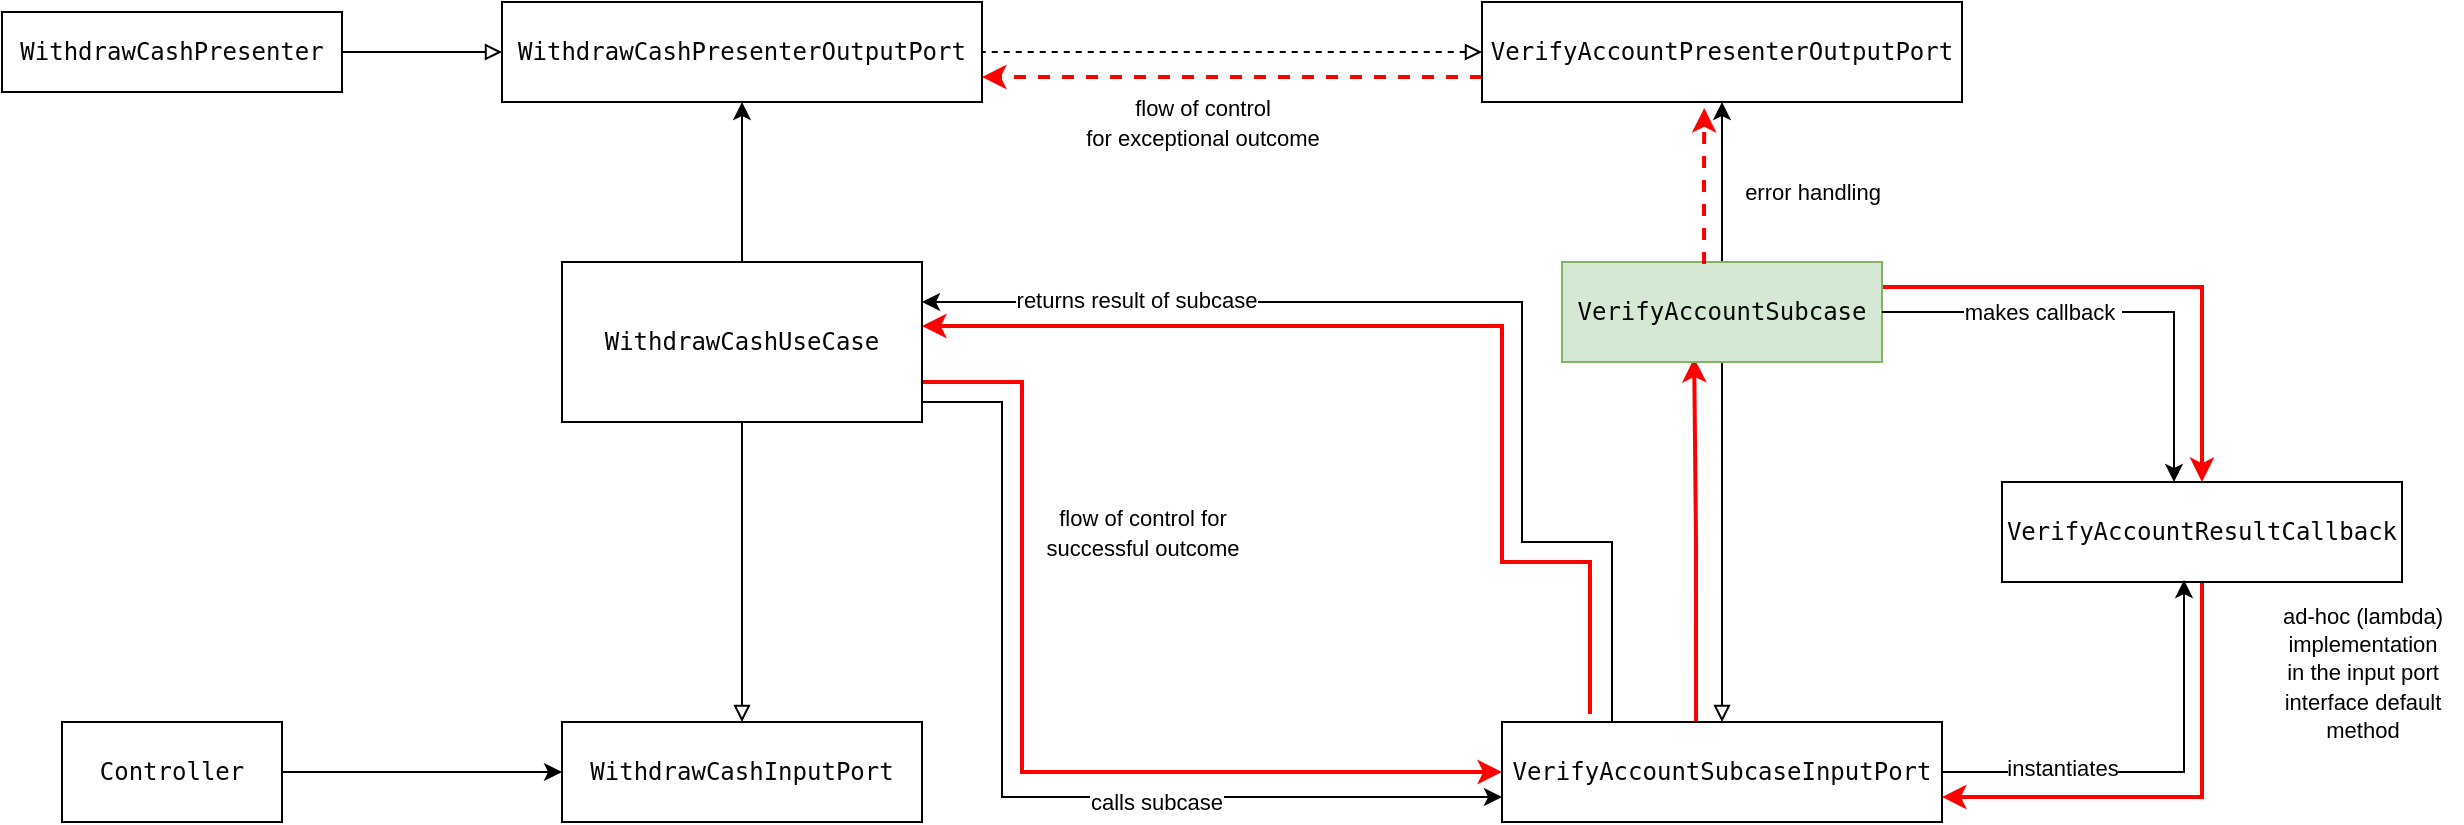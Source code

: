 <mxfile version="22.0.2" type="device">
  <diagram name="Page-1" id="gI2GMm-I9TD1jhmvMkOF">
    <mxGraphModel dx="2261" dy="803" grid="1" gridSize="10" guides="1" tooltips="1" connect="1" arrows="1" fold="1" page="1" pageScale="1" pageWidth="827" pageHeight="1169" math="0" shadow="0">
      <root>
        <mxCell id="0" />
        <mxCell id="1" parent="0" />
        <mxCell id="2FeR6aAYsPVe6zau4mwF-3" value="" style="edgeStyle=orthogonalEdgeStyle;rounded=0;orthogonalLoop=1;jettySize=auto;html=1;" parent="1" source="2FeR6aAYsPVe6zau4mwF-1" target="2FeR6aAYsPVe6zau4mwF-2" edge="1">
          <mxGeometry relative="1" as="geometry" />
        </mxCell>
        <mxCell id="2FeR6aAYsPVe6zau4mwF-1" value="&lt;div style=&quot;background-color:#ffffff;color:#080808&quot;&gt;&lt;pre style=&quot;font-family:&#39;JetBrains Mono&#39;,monospace;font-size:12,8pt;&quot;&gt;Controller&lt;/pre&gt;&lt;/div&gt;" style="html=1;whiteSpace=wrap;" parent="1" vertex="1">
          <mxGeometry x="10" y="410" width="110" height="50" as="geometry" />
        </mxCell>
        <mxCell id="2FeR6aAYsPVe6zau4mwF-5" value="" style="edgeStyle=orthogonalEdgeStyle;rounded=0;orthogonalLoop=1;jettySize=auto;html=1;fontFamily=Helvetica;fontSize=12;fontColor=default;startArrow=block;startFill=0;endArrow=none;endFill=0;" parent="1" source="2FeR6aAYsPVe6zau4mwF-2" target="2FeR6aAYsPVe6zau4mwF-4" edge="1">
          <mxGeometry relative="1" as="geometry" />
        </mxCell>
        <mxCell id="2FeR6aAYsPVe6zau4mwF-2" value="&lt;div style=&quot;background-color:#ffffff;color:#080808&quot;&gt;&lt;pre style=&quot;&quot;&gt;&lt;div&gt;&lt;pre style=&quot;font-family:&#39;JetBrains Mono&#39;,monospace;font-size:12,8pt;&quot;&gt;WithdrawCashInputPort&lt;/pre&gt;&lt;/div&gt;&lt;/pre&gt;&lt;/div&gt;" style="html=1;whiteSpace=wrap;" parent="1" vertex="1">
          <mxGeometry x="260" y="410" width="180" height="50" as="geometry" />
        </mxCell>
        <mxCell id="2FeR6aAYsPVe6zau4mwF-7" value="" style="edgeStyle=orthogonalEdgeStyle;rounded=0;orthogonalLoop=1;jettySize=auto;html=1;fontFamily=Helvetica;fontSize=12;fontColor=default;" parent="1" source="2FeR6aAYsPVe6zau4mwF-4" target="2FeR6aAYsPVe6zau4mwF-6" edge="1">
          <mxGeometry relative="1" as="geometry" />
        </mxCell>
        <mxCell id="2FeR6aAYsPVe6zau4mwF-30" style="edgeStyle=orthogonalEdgeStyle;rounded=0;orthogonalLoop=1;jettySize=auto;html=1;exitX=1;exitY=0.75;exitDx=0;exitDy=0;entryX=0;entryY=0.75;entryDx=0;entryDy=0;fontFamily=Helvetica;fontSize=12;fontColor=default;" parent="1" source="2FeR6aAYsPVe6zau4mwF-4" target="2FeR6aAYsPVe6zau4mwF-10" edge="1">
          <mxGeometry relative="1" as="geometry">
            <Array as="points">
              <mxPoint x="440" y="250" />
              <mxPoint x="480" y="250" />
              <mxPoint x="480" y="448" />
            </Array>
          </mxGeometry>
        </mxCell>
        <mxCell id="FRMG89Dmno3nN-ftNvYn-15" value="&lt;font style=&quot;font-size: 11px;&quot;&gt;calls subcase&lt;/font&gt;" style="edgeLabel;html=1;align=center;verticalAlign=middle;resizable=0;points=[];fontSize=12;fontFamily=Helvetica;fontColor=default;" vertex="1" connectable="0" parent="2FeR6aAYsPVe6zau4mwF-30">
          <mxGeometry x="0.3" y="-1" relative="1" as="geometry">
            <mxPoint x="1" y="1" as="offset" />
          </mxGeometry>
        </mxCell>
        <mxCell id="2FeR6aAYsPVe6zau4mwF-31" style="edgeStyle=orthogonalEdgeStyle;rounded=0;orthogonalLoop=1;jettySize=auto;html=1;exitX=1;exitY=0.75;exitDx=0;exitDy=0;entryX=0;entryY=0.5;entryDx=0;entryDy=0;fontFamily=Helvetica;fontSize=12;fontColor=default;fillColor=#f8cecc;strokeColor=#FF0000;strokeWidth=2;" parent="1" source="2FeR6aAYsPVe6zau4mwF-4" target="2FeR6aAYsPVe6zau4mwF-10" edge="1">
          <mxGeometry relative="1" as="geometry">
            <Array as="points">
              <mxPoint x="490" y="240" />
              <mxPoint x="490" y="435" />
            </Array>
          </mxGeometry>
        </mxCell>
        <mxCell id="2FeR6aAYsPVe6zau4mwF-4" value="&lt;div style=&quot;background-color:#ffffff;color:#080808&quot;&gt;&lt;pre style=&quot;&quot;&gt;&lt;div&gt;&lt;pre style=&quot;font-family:&#39;JetBrains Mono&#39;,monospace;font-size:12,8pt;&quot;&gt;WithdrawCashUseCase&lt;/pre&gt;&lt;/div&gt;&lt;/pre&gt;&lt;/div&gt;" style="html=1;whiteSpace=wrap;" parent="1" vertex="1">
          <mxGeometry x="260" y="180" width="180" height="80" as="geometry" />
        </mxCell>
        <mxCell id="2FeR6aAYsPVe6zau4mwF-9" value="" style="edgeStyle=orthogonalEdgeStyle;rounded=0;orthogonalLoop=1;jettySize=auto;html=1;fontFamily=Helvetica;fontSize=12;fontColor=default;startArrow=block;startFill=0;endArrow=none;endFill=0;" parent="1" source="2FeR6aAYsPVe6zau4mwF-6" target="2FeR6aAYsPVe6zau4mwF-8" edge="1">
          <mxGeometry relative="1" as="geometry" />
        </mxCell>
        <mxCell id="2FeR6aAYsPVe6zau4mwF-6" value="&lt;div style=&quot;background-color:#ffffff;color:#080808&quot;&gt;&lt;pre style=&quot;&quot;&gt;&lt;pre style=&quot;font-family:&#39;JetBrains Mono&#39;,monospace;font-size:12,8pt;&quot;&gt;&lt;div&gt;&lt;pre style=&quot;font-family:&#39;JetBrains Mono&#39;,monospace;font-size:12,8pt;&quot;&gt;WithdrawCashPresenterOutputPort&lt;/pre&gt;&lt;/div&gt;&lt;/pre&gt;&lt;/pre&gt;&lt;/div&gt;" style="html=1;whiteSpace=wrap;" parent="1" vertex="1">
          <mxGeometry x="230" y="50" width="240" height="50" as="geometry" />
        </mxCell>
        <mxCell id="2FeR6aAYsPVe6zau4mwF-8" value="&lt;div style=&quot;background-color:#ffffff;color:#080808&quot;&gt;&lt;pre style=&quot;&quot;&gt;&lt;pre style=&quot;font-family:&#39;JetBrains Mono&#39;,monospace;font-size:12,8pt;&quot;&gt;&lt;pre style=&quot;font-family:&#39;JetBrains Mono&#39;,monospace;font-size:12,8pt;&quot;&gt;&lt;div&gt;&lt;pre style=&quot;font-family:&#39;JetBrains Mono&#39;,monospace;font-size:12,8pt;&quot;&gt;WithdrawCashPresenter&lt;/pre&gt;&lt;/div&gt;&lt;/pre&gt;&lt;/pre&gt;&lt;/pre&gt;&lt;/div&gt;" style="html=1;whiteSpace=wrap;" parent="1" vertex="1">
          <mxGeometry x="-20" y="55" width="170" height="40" as="geometry" />
        </mxCell>
        <mxCell id="2FeR6aAYsPVe6zau4mwF-14" value="" style="edgeStyle=orthogonalEdgeStyle;rounded=0;orthogonalLoop=1;jettySize=auto;html=1;fontFamily=Helvetica;fontSize=12;fontColor=default;endArrow=none;endFill=0;startArrow=block;startFill=0;" parent="1" source="2FeR6aAYsPVe6zau4mwF-10" target="2FeR6aAYsPVe6zau4mwF-13" edge="1">
          <mxGeometry relative="1" as="geometry" />
        </mxCell>
        <mxCell id="FRMG89Dmno3nN-ftNvYn-4" style="edgeStyle=orthogonalEdgeStyle;shape=connector;rounded=0;orthogonalLoop=1;jettySize=auto;html=1;exitX=0.25;exitY=0;exitDx=0;exitDy=0;entryX=1;entryY=0.25;entryDx=0;entryDy=0;labelBackgroundColor=default;strokeColor=default;align=center;verticalAlign=middle;fontFamily=Helvetica;fontSize=12;fontColor=default;endArrow=classic;" edge="1" parent="1" source="2FeR6aAYsPVe6zau4mwF-10" target="2FeR6aAYsPVe6zau4mwF-4">
          <mxGeometry relative="1" as="geometry">
            <Array as="points">
              <mxPoint x="785" y="320" />
              <mxPoint x="740" y="320" />
              <mxPoint x="740" y="200" />
            </Array>
          </mxGeometry>
        </mxCell>
        <mxCell id="FRMG89Dmno3nN-ftNvYn-8" value="&lt;font style=&quot;font-size: 11px;&quot;&gt;returns result of subcase&lt;/font&gt;" style="edgeLabel;html=1;align=center;verticalAlign=middle;resizable=0;points=[];fontSize=12;fontFamily=Helvetica;fontColor=default;" vertex="1" connectable="0" parent="FRMG89Dmno3nN-ftNvYn-4">
          <mxGeometry x="0.614" y="-1" relative="1" as="geometry">
            <mxPoint as="offset" />
          </mxGeometry>
        </mxCell>
        <mxCell id="FRMG89Dmno3nN-ftNvYn-22" style="edgeStyle=orthogonalEdgeStyle;shape=connector;rounded=0;orthogonalLoop=1;jettySize=auto;html=1;exitX=0.441;exitY=0;exitDx=0;exitDy=0;labelBackgroundColor=default;strokeColor=#FF0000;strokeWidth=2;align=center;verticalAlign=middle;fontFamily=Helvetica;fontSize=12;fontColor=default;endArrow=classic;fillColor=#f8cecc;exitPerimeter=0;entryX=0.413;entryY=0.96;entryDx=0;entryDy=0;entryPerimeter=0;" edge="1" parent="1" source="2FeR6aAYsPVe6zau4mwF-10" target="2FeR6aAYsPVe6zau4mwF-13">
          <mxGeometry relative="1" as="geometry">
            <mxPoint x="840" y="230" as="targetPoint" />
          </mxGeometry>
        </mxCell>
        <mxCell id="2FeR6aAYsPVe6zau4mwF-10" value="&lt;div style=&quot;background-color:#ffffff;color:#080808&quot;&gt;&lt;pre style=&quot;&quot;&gt;&lt;pre style=&quot;font-family:&#39;JetBrains Mono&#39;,monospace;font-size:12,8pt;&quot;&gt;&lt;div&gt;&lt;pre style=&quot;font-family:&#39;JetBrains Mono&#39;,monospace;font-size:12,8pt;&quot;&gt;VerifyAccountSubcaseInputPort&lt;/pre&gt;&lt;/div&gt;&lt;/pre&gt;&lt;/pre&gt;&lt;/div&gt;" style="html=1;whiteSpace=wrap;" parent="1" vertex="1">
          <mxGeometry x="730" y="410" width="220" height="50" as="geometry" />
        </mxCell>
        <mxCell id="2FeR6aAYsPVe6zau4mwF-16" value="" style="edgeStyle=orthogonalEdgeStyle;rounded=0;orthogonalLoop=1;jettySize=auto;html=1;fontFamily=Helvetica;fontSize=12;fontColor=default;" parent="1" source="2FeR6aAYsPVe6zau4mwF-13" target="2FeR6aAYsPVe6zau4mwF-15" edge="1">
          <mxGeometry relative="1" as="geometry" />
        </mxCell>
        <mxCell id="FRMG89Dmno3nN-ftNvYn-6" style="edgeStyle=orthogonalEdgeStyle;shape=connector;rounded=0;orthogonalLoop=1;jettySize=auto;html=1;exitX=1;exitY=0.25;exitDx=0;exitDy=0;labelBackgroundColor=default;strokeColor=#FF0000;strokeWidth=2;align=center;verticalAlign=middle;fontFamily=Helvetica;fontSize=12;fontColor=default;endArrow=classic;fillColor=#f8cecc;" edge="1" parent="1" source="2FeR6aAYsPVe6zau4mwF-13" target="2FeR6aAYsPVe6zau4mwF-18">
          <mxGeometry relative="1" as="geometry" />
        </mxCell>
        <mxCell id="2FeR6aAYsPVe6zau4mwF-13" value="&lt;div style=&quot;color: rgb(8, 8, 8);&quot;&gt;&lt;pre style=&quot;&quot;&gt;&lt;pre style=&quot;font-family: &amp;quot;JetBrains Mono&amp;quot;, monospace;&quot;&gt;&lt;pre style=&quot;font-family: &amp;quot;JetBrains Mono&amp;quot;, monospace;&quot;&gt;&lt;div style=&quot;&quot;&gt;&lt;pre style=&quot;font-family: &amp;quot;JetBrains Mono&amp;quot;, monospace;&quot;&gt;&lt;span style=&quot;background-color: rgb(213, 232, 212);&quot;&gt;VerifyAccountSubcase&lt;/span&gt;&lt;/pre&gt;&lt;/div&gt;&lt;/pre&gt;&lt;/pre&gt;&lt;/pre&gt;&lt;/div&gt;" style="html=1;whiteSpace=wrap;fillColor=#d5e8d4;strokeColor=#82b366;" parent="1" vertex="1">
          <mxGeometry x="760" y="180" width="160" height="50" as="geometry" />
        </mxCell>
        <mxCell id="2FeR6aAYsPVe6zau4mwF-17" style="edgeStyle=orthogonalEdgeStyle;rounded=0;orthogonalLoop=1;jettySize=auto;html=1;entryX=1;entryY=0.5;entryDx=0;entryDy=0;fontFamily=Helvetica;fontSize=12;fontColor=default;endArrow=none;endFill=0;dashed=1;startArrow=block;startFill=0;" parent="1" source="2FeR6aAYsPVe6zau4mwF-15" target="2FeR6aAYsPVe6zau4mwF-6" edge="1">
          <mxGeometry relative="1" as="geometry" />
        </mxCell>
        <mxCell id="2FeR6aAYsPVe6zau4mwF-36" style="edgeStyle=orthogonalEdgeStyle;shape=connector;rounded=0;orthogonalLoop=1;jettySize=auto;html=1;exitX=0;exitY=0.75;exitDx=0;exitDy=0;entryX=1;entryY=0.75;entryDx=0;entryDy=0;labelBackgroundColor=default;strokeColor=#FF0000;strokeWidth=2;align=center;verticalAlign=middle;fontFamily=Helvetica;fontSize=12;fontColor=default;endArrow=classic;fillColor=#f8cecc;dashed=1;" parent="1" source="2FeR6aAYsPVe6zau4mwF-15" target="2FeR6aAYsPVe6zau4mwF-6" edge="1">
          <mxGeometry relative="1" as="geometry" />
        </mxCell>
        <mxCell id="2FeR6aAYsPVe6zau4mwF-15" value="&lt;div style=&quot;background-color:#ffffff;color:#080808&quot;&gt;&lt;pre style=&quot;&quot;&gt;&lt;pre style=&quot;font-family:&#39;JetBrains Mono&#39;,monospace;font-size:12,8pt;&quot;&gt;&lt;pre style=&quot;font-family:&#39;JetBrains Mono&#39;,monospace;font-size:12,8pt;&quot;&gt;&lt;pre style=&quot;font-family:&#39;JetBrains Mono&#39;,monospace;font-size:12,8pt;&quot;&gt;&lt;div&gt;&lt;pre style=&quot;font-family:&#39;JetBrains Mono&#39;,monospace;font-size:12,8pt;&quot;&gt;VerifyAccountPresenterOutputPort&lt;/pre&gt;&lt;/div&gt;&lt;/pre&gt;&lt;/pre&gt;&lt;/pre&gt;&lt;/pre&gt;&lt;/div&gt;" style="html=1;whiteSpace=wrap;" parent="1" vertex="1">
          <mxGeometry x="720" y="50" width="240" height="50" as="geometry" />
        </mxCell>
        <mxCell id="FRMG89Dmno3nN-ftNvYn-14" style="edgeStyle=orthogonalEdgeStyle;shape=connector;rounded=0;orthogonalLoop=1;jettySize=auto;html=1;exitX=0.5;exitY=1;exitDx=0;exitDy=0;entryX=1;entryY=0.75;entryDx=0;entryDy=0;labelBackgroundColor=default;strokeColor=#FF0000;strokeWidth=2;align=center;verticalAlign=middle;fontFamily=Helvetica;fontSize=12;fontColor=default;endArrow=classic;fillColor=#f8cecc;" edge="1" parent="1" source="2FeR6aAYsPVe6zau4mwF-18" target="2FeR6aAYsPVe6zau4mwF-10">
          <mxGeometry relative="1" as="geometry" />
        </mxCell>
        <mxCell id="2FeR6aAYsPVe6zau4mwF-18" value="&lt;div style=&quot;background-color:#ffffff;color:#080808&quot;&gt;&lt;pre style=&quot;&quot;&gt;&lt;pre style=&quot;font-family:&#39;JetBrains Mono&#39;,monospace;font-size:12,8pt;&quot;&gt;&lt;pre style=&quot;font-family:&#39;JetBrains Mono&#39;,monospace;font-size:12,8pt;&quot;&gt;&lt;pre style=&quot;font-family:&#39;JetBrains Mono&#39;,monospace;font-size:12,8pt;&quot;&gt;&lt;div&gt;&lt;pre style=&quot;font-family:&#39;JetBrains Mono&#39;,monospace;font-size:12,8pt;&quot;&gt;VerifyAccountResultCallback&lt;/pre&gt;&lt;/div&gt;&lt;/pre&gt;&lt;/pre&gt;&lt;/pre&gt;&lt;/pre&gt;&lt;/div&gt;" style="html=1;whiteSpace=wrap;" parent="1" vertex="1">
          <mxGeometry x="980" y="290" width="200" height="50" as="geometry" />
        </mxCell>
        <mxCell id="2FeR6aAYsPVe6zau4mwF-35" style="edgeStyle=orthogonalEdgeStyle;shape=connector;rounded=0;orthogonalLoop=1;jettySize=auto;html=1;exitX=0.444;exitY=0.02;exitDx=0;exitDy=0;entryX=0.463;entryY=1.06;entryDx=0;entryDy=0;entryPerimeter=0;labelBackgroundColor=default;strokeColor=#FF0000;strokeWidth=2;align=center;verticalAlign=middle;fontFamily=Helvetica;fontSize=12;fontColor=default;endArrow=classic;fillColor=#f8cecc;exitPerimeter=0;dashed=1;" parent="1" source="2FeR6aAYsPVe6zau4mwF-13" target="2FeR6aAYsPVe6zau4mwF-15" edge="1">
          <mxGeometry relative="1" as="geometry" />
        </mxCell>
        <mxCell id="2FeR6aAYsPVe6zau4mwF-42" value="&lt;font style=&quot;font-size: 11px;&quot;&gt;flow of control for&lt;br&gt;successful outcome&lt;/font&gt;" style="text;html=1;align=center;verticalAlign=middle;resizable=0;points=[];autosize=1;strokeColor=none;fillColor=none;fontSize=12;fontFamily=Helvetica;fontColor=default;" parent="1" vertex="1">
          <mxGeometry x="490" y="295" width="120" height="40" as="geometry" />
        </mxCell>
        <mxCell id="2FeR6aAYsPVe6zau4mwF-43" value="&lt;font style=&quot;font-size: 11px;&quot;&gt;flow of control &lt;br&gt;for exceptional outcome&lt;br&gt;&lt;/font&gt;" style="text;html=1;align=center;verticalAlign=middle;resizable=0;points=[];autosize=1;strokeColor=none;fillColor=none;fontSize=12;fontFamily=Helvetica;fontColor=default;" parent="1" vertex="1">
          <mxGeometry x="510" y="90" width="140" height="40" as="geometry" />
        </mxCell>
        <mxCell id="FRMG89Dmno3nN-ftNvYn-5" style="edgeStyle=orthogonalEdgeStyle;shape=connector;rounded=0;orthogonalLoop=1;jettySize=auto;html=1;exitX=0.2;exitY=-0.08;exitDx=0;exitDy=0;entryX=1;entryY=0.4;entryDx=0;entryDy=0;entryPerimeter=0;labelBackgroundColor=default;strokeColor=#FF0000;strokeWidth=2;align=center;verticalAlign=middle;fontFamily=Helvetica;fontSize=12;fontColor=default;endArrow=classic;fillColor=#f8cecc;exitPerimeter=0;" edge="1" parent="1" source="2FeR6aAYsPVe6zau4mwF-10" target="2FeR6aAYsPVe6zau4mwF-4">
          <mxGeometry relative="1" as="geometry">
            <Array as="points">
              <mxPoint x="774" y="330" />
              <mxPoint x="730" y="330" />
              <mxPoint x="730" y="212" />
            </Array>
          </mxGeometry>
        </mxCell>
        <mxCell id="FRMG89Dmno3nN-ftNvYn-11" style="edgeStyle=orthogonalEdgeStyle;shape=connector;rounded=0;orthogonalLoop=1;jettySize=auto;html=1;entryX=0.43;entryY=0;entryDx=0;entryDy=0;entryPerimeter=0;labelBackgroundColor=default;strokeColor=default;align=center;verticalAlign=middle;fontFamily=Helvetica;fontSize=12;fontColor=default;endArrow=classic;" edge="1" parent="1" source="2FeR6aAYsPVe6zau4mwF-13" target="2FeR6aAYsPVe6zau4mwF-18">
          <mxGeometry relative="1" as="geometry" />
        </mxCell>
        <mxCell id="FRMG89Dmno3nN-ftNvYn-18" value="&lt;font style=&quot;font-size: 11px;&quot;&gt;makes callback&amp;nbsp;&lt;/font&gt;" style="edgeLabel;html=1;align=center;verticalAlign=middle;resizable=0;points=[];fontSize=12;fontFamily=Helvetica;fontColor=default;" vertex="1" connectable="0" parent="FRMG89Dmno3nN-ftNvYn-11">
          <mxGeometry x="-0.68" y="1" relative="1" as="geometry">
            <mxPoint x="43" y="1" as="offset" />
          </mxGeometry>
        </mxCell>
        <mxCell id="FRMG89Dmno3nN-ftNvYn-12" style="edgeStyle=orthogonalEdgeStyle;shape=connector;rounded=0;orthogonalLoop=1;jettySize=auto;html=1;entryX=0.455;entryY=0.98;entryDx=0;entryDy=0;entryPerimeter=0;labelBackgroundColor=default;strokeColor=default;align=center;verticalAlign=middle;fontFamily=Helvetica;fontSize=12;fontColor=default;endArrow=classic;" edge="1" parent="1" source="2FeR6aAYsPVe6zau4mwF-10" target="2FeR6aAYsPVe6zau4mwF-18">
          <mxGeometry relative="1" as="geometry" />
        </mxCell>
        <mxCell id="FRMG89Dmno3nN-ftNvYn-19" value="&lt;font style=&quot;font-size: 11px;&quot;&gt;instantiates&lt;/font&gt;" style="edgeLabel;html=1;align=center;verticalAlign=middle;resizable=0;points=[];fontSize=12;fontFamily=Helvetica;fontColor=default;" vertex="1" connectable="0" parent="FRMG89Dmno3nN-ftNvYn-12">
          <mxGeometry x="-0.447" y="2" relative="1" as="geometry">
            <mxPoint as="offset" />
          </mxGeometry>
        </mxCell>
        <mxCell id="FRMG89Dmno3nN-ftNvYn-21" value="&lt;span style=&quot;font-size: 11px;&quot;&gt;error handling&lt;/span&gt;" style="text;html=1;align=center;verticalAlign=middle;resizable=0;points=[];autosize=1;strokeColor=none;fillColor=none;fontSize=12;fontFamily=Helvetica;fontColor=default;" vertex="1" parent="1">
          <mxGeometry x="840" y="130" width="90" height="30" as="geometry" />
        </mxCell>
        <mxCell id="FRMG89Dmno3nN-ftNvYn-23" value="&lt;span style=&quot;font-size: 11px;&quot;&gt;ad-hoc (lambda)&lt;br&gt;implementation&lt;br&gt;in the input port &lt;br&gt;interface default&lt;br&gt;method&lt;br&gt;&lt;/span&gt;" style="text;html=1;align=center;verticalAlign=middle;resizable=0;points=[];autosize=1;strokeColor=none;fillColor=none;fontSize=12;fontFamily=Helvetica;fontColor=default;" vertex="1" parent="1">
          <mxGeometry x="1110" y="340" width="100" height="90" as="geometry" />
        </mxCell>
      </root>
    </mxGraphModel>
  </diagram>
</mxfile>

